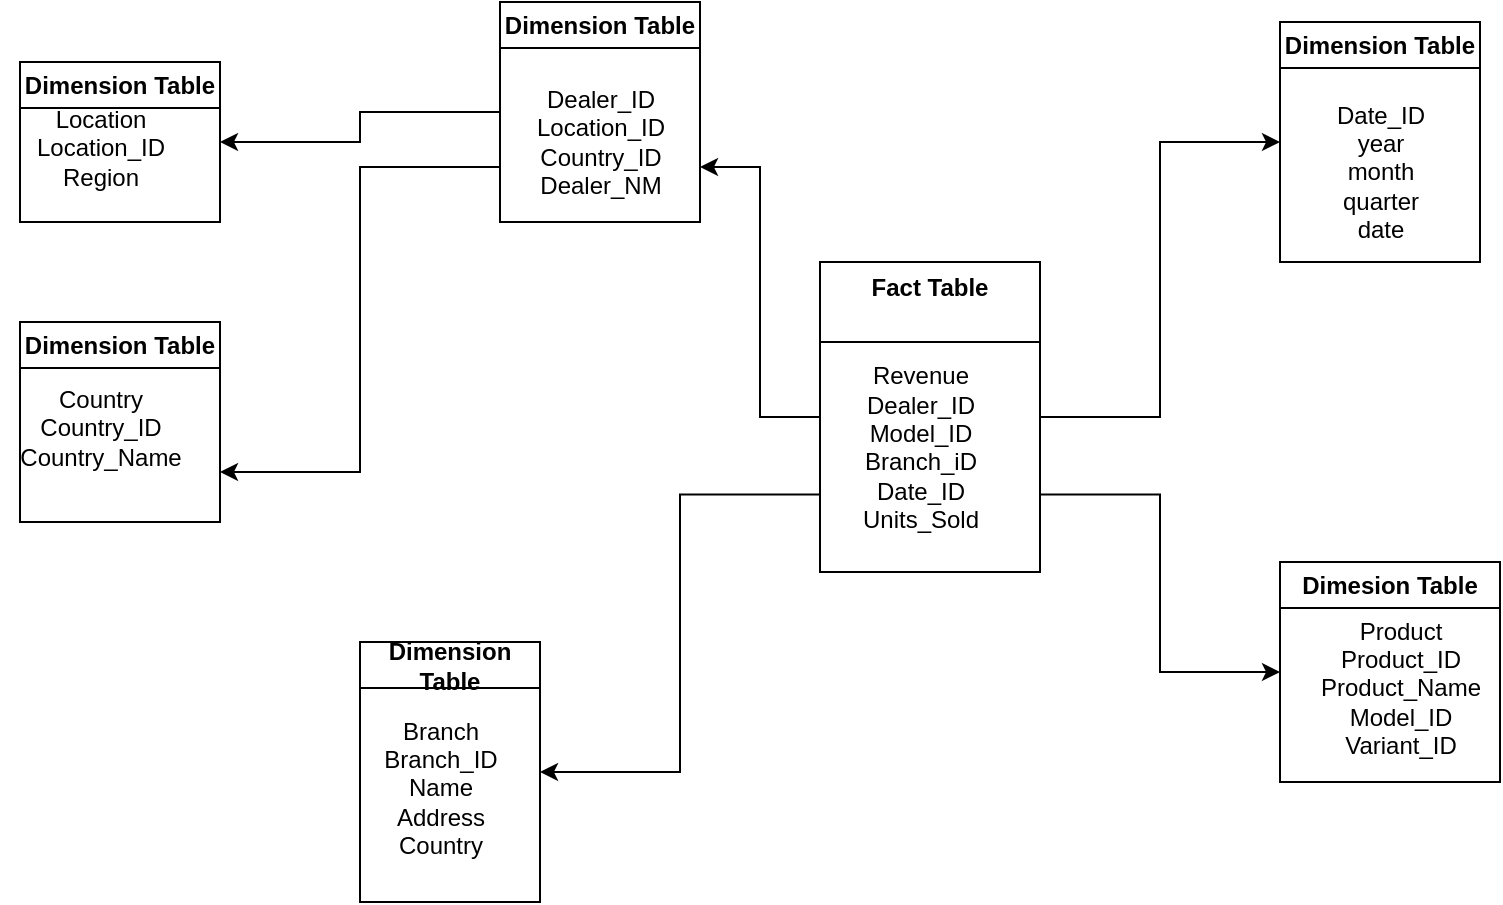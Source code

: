 <mxfile version="24.8.0">
  <diagram name="Page-1" id="fRENjOU79ll2bTRFL-tn">
    <mxGraphModel dx="2919" dy="928" grid="1" gridSize="10" guides="1" tooltips="1" connect="1" arrows="1" fold="1" page="1" pageScale="1" pageWidth="1169" pageHeight="827" math="0" shadow="0">
      <root>
        <mxCell id="0" />
        <mxCell id="1" parent="0" />
        <mxCell id="rUiSAQAoIF4Tqrk9Y4Ku-16" style="edgeStyle=orthogonalEdgeStyle;rounded=0;orthogonalLoop=1;jettySize=auto;html=1;exitX=0;exitY=0.5;exitDx=0;exitDy=0;entryX=1;entryY=0.75;entryDx=0;entryDy=0;" parent="1" source="rUiSAQAoIF4Tqrk9Y4Ku-3" target="rUiSAQAoIF4Tqrk9Y4Ku-14" edge="1">
          <mxGeometry relative="1" as="geometry" />
        </mxCell>
        <mxCell id="rUiSAQAoIF4Tqrk9Y4Ku-18" style="edgeStyle=orthogonalEdgeStyle;rounded=0;orthogonalLoop=1;jettySize=auto;html=1;exitX=1;exitY=0.5;exitDx=0;exitDy=0;entryX=0;entryY=0.5;entryDx=0;entryDy=0;" parent="1" source="rUiSAQAoIF4Tqrk9Y4Ku-3" target="rUiSAQAoIF4Tqrk9Y4Ku-11" edge="1">
          <mxGeometry relative="1" as="geometry" />
        </mxCell>
        <mxCell id="rUiSAQAoIF4Tqrk9Y4Ku-28" style="edgeStyle=orthogonalEdgeStyle;rounded=0;orthogonalLoop=1;jettySize=auto;html=1;exitX=0;exitY=0.75;exitDx=0;exitDy=0;entryX=1;entryY=0.5;entryDx=0;entryDy=0;" parent="1" source="rUiSAQAoIF4Tqrk9Y4Ku-3" target="rUiSAQAoIF4Tqrk9Y4Ku-26" edge="1">
          <mxGeometry relative="1" as="geometry" />
        </mxCell>
        <mxCell id="rUiSAQAoIF4Tqrk9Y4Ku-31" style="edgeStyle=orthogonalEdgeStyle;rounded=0;orthogonalLoop=1;jettySize=auto;html=1;exitX=1;exitY=0.75;exitDx=0;exitDy=0;entryX=0;entryY=0.5;entryDx=0;entryDy=0;" parent="1" source="rUiSAQAoIF4Tqrk9Y4Ku-3" target="rUiSAQAoIF4Tqrk9Y4Ku-29" edge="1">
          <mxGeometry relative="1" as="geometry" />
        </mxCell>
        <mxCell id="rUiSAQAoIF4Tqrk9Y4Ku-3" value="Fact Table&lt;div&gt;&lt;br&gt;&lt;/div&gt;" style="swimlane;whiteSpace=wrap;html=1;startSize=40;" parent="1" vertex="1">
          <mxGeometry x="-370" y="160" width="110" height="155" as="geometry">
            <mxRectangle x="360" y="160" width="140" height="30" as="alternateBounds" />
          </mxGeometry>
        </mxCell>
        <mxCell id="rUiSAQAoIF4Tqrk9Y4Ku-4" value="Revenue&lt;div&gt;Dealer_ID&lt;/div&gt;&lt;div&gt;Model_ID&lt;/div&gt;&lt;div&gt;Branch_iD&lt;/div&gt;&lt;div&gt;Date_ID&lt;/div&gt;&lt;div&gt;Units_Sold&lt;/div&gt;&lt;div&gt;&lt;br&gt;&lt;/div&gt;" style="text;html=1;align=center;verticalAlign=middle;resizable=0;points=[];autosize=1;strokeColor=none;fillColor=none;" parent="rUiSAQAoIF4Tqrk9Y4Ku-3" vertex="1">
          <mxGeometry x="10" y="45" width="80" height="110" as="geometry" />
        </mxCell>
        <mxCell id="rUiSAQAoIF4Tqrk9Y4Ku-11" value="Dimension Table" style="swimlane;whiteSpace=wrap;html=1;startSize=23;" parent="1" vertex="1">
          <mxGeometry x="-140" y="40" width="100" height="120" as="geometry" />
        </mxCell>
        <mxCell id="rUiSAQAoIF4Tqrk9Y4Ku-12" value="Date_ID&lt;div&gt;year&lt;/div&gt;&lt;div&gt;month&lt;/div&gt;&lt;div&gt;quarter&lt;/div&gt;&lt;div&gt;date&lt;/div&gt;" style="text;html=1;align=center;verticalAlign=middle;resizable=0;points=[];autosize=1;strokeColor=none;fillColor=none;" parent="rUiSAQAoIF4Tqrk9Y4Ku-11" vertex="1">
          <mxGeometry x="15" y="30" width="70" height="90" as="geometry" />
        </mxCell>
        <mxCell id="rUiSAQAoIF4Tqrk9Y4Ku-24" style="edgeStyle=orthogonalEdgeStyle;rounded=0;orthogonalLoop=1;jettySize=auto;html=1;exitX=0;exitY=0.5;exitDx=0;exitDy=0;entryX=1;entryY=0.5;entryDx=0;entryDy=0;" parent="1" source="rUiSAQAoIF4Tqrk9Y4Ku-14" target="rUiSAQAoIF4Tqrk9Y4Ku-19" edge="1">
          <mxGeometry relative="1" as="geometry" />
        </mxCell>
        <mxCell id="rUiSAQAoIF4Tqrk9Y4Ku-25" style="edgeStyle=orthogonalEdgeStyle;rounded=0;orthogonalLoop=1;jettySize=auto;html=1;exitX=0;exitY=0.75;exitDx=0;exitDy=0;entryX=1;entryY=0.75;entryDx=0;entryDy=0;" parent="1" source="rUiSAQAoIF4Tqrk9Y4Ku-14" target="rUiSAQAoIF4Tqrk9Y4Ku-22" edge="1">
          <mxGeometry relative="1" as="geometry" />
        </mxCell>
        <mxCell id="rUiSAQAoIF4Tqrk9Y4Ku-14" value="Dimension Table" style="swimlane;whiteSpace=wrap;html=1;" parent="1" vertex="1">
          <mxGeometry x="-530" y="30" width="100" height="110" as="geometry" />
        </mxCell>
        <mxCell id="rUiSAQAoIF4Tqrk9Y4Ku-15" value="Dealer_ID&lt;div&gt;Location_ID&lt;/div&gt;&lt;div&gt;Country_ID&lt;/div&gt;&lt;div&gt;Dealer_NM&lt;/div&gt;" style="text;html=1;align=center;verticalAlign=middle;resizable=0;points=[];autosize=1;strokeColor=none;fillColor=none;" parent="rUiSAQAoIF4Tqrk9Y4Ku-14" vertex="1">
          <mxGeometry x="5" y="35" width="90" height="70" as="geometry" />
        </mxCell>
        <mxCell id="rUiSAQAoIF4Tqrk9Y4Ku-19" value="Dimension Table" style="swimlane;whiteSpace=wrap;html=1;" parent="1" vertex="1">
          <mxGeometry x="-770" y="60" width="100" height="80" as="geometry" />
        </mxCell>
        <mxCell id="rUiSAQAoIF4Tqrk9Y4Ku-21" value="Location&lt;div&gt;Location_ID&lt;/div&gt;&lt;div&gt;Region&lt;/div&gt;" style="text;html=1;align=center;verticalAlign=middle;resizable=0;points=[];autosize=1;strokeColor=none;fillColor=none;" parent="1" vertex="1">
          <mxGeometry x="-775" y="73" width="90" height="60" as="geometry" />
        </mxCell>
        <mxCell id="rUiSAQAoIF4Tqrk9Y4Ku-22" value="Dimension Table" style="swimlane;whiteSpace=wrap;html=1;" parent="1" vertex="1">
          <mxGeometry x="-770" y="190" width="100" height="100" as="geometry" />
        </mxCell>
        <mxCell id="rUiSAQAoIF4Tqrk9Y4Ku-23" value="Country&lt;div&gt;Country_ID&lt;/div&gt;&lt;div&gt;Country_Name&lt;/div&gt;" style="text;html=1;align=center;verticalAlign=middle;resizable=0;points=[];autosize=1;strokeColor=none;fillColor=none;" parent="1" vertex="1">
          <mxGeometry x="-780" y="213" width="100" height="60" as="geometry" />
        </mxCell>
        <mxCell id="rUiSAQAoIF4Tqrk9Y4Ku-26" value="Dimension Table" style="swimlane;whiteSpace=wrap;html=1;" parent="1" vertex="1">
          <mxGeometry x="-600" y="350" width="90" height="130" as="geometry" />
        </mxCell>
        <mxCell id="rUiSAQAoIF4Tqrk9Y4Ku-27" value="Branch&lt;div&gt;Branch_ID&lt;/div&gt;&lt;div&gt;Name&lt;/div&gt;&lt;div&gt;Address&lt;/div&gt;&lt;div&gt;Country&lt;/div&gt;" style="text;html=1;align=center;verticalAlign=middle;resizable=0;points=[];autosize=1;strokeColor=none;fillColor=none;" parent="1" vertex="1">
          <mxGeometry x="-600" y="378" width="80" height="90" as="geometry" />
        </mxCell>
        <mxCell id="rUiSAQAoIF4Tqrk9Y4Ku-29" value="Dimesion Table" style="swimlane;whiteSpace=wrap;html=1;" parent="1" vertex="1">
          <mxGeometry x="-140" y="310" width="110" height="110" as="geometry" />
        </mxCell>
        <mxCell id="rUiSAQAoIF4Tqrk9Y4Ku-30" value="Product&lt;div&gt;Product_ID&lt;/div&gt;&lt;div&gt;Product_Name&lt;/div&gt;&lt;div&gt;Model_ID&lt;/div&gt;&lt;div&gt;Variant_ID&lt;/div&gt;" style="text;html=1;align=center;verticalAlign=middle;resizable=0;points=[];autosize=1;strokeColor=none;fillColor=none;" parent="1" vertex="1">
          <mxGeometry x="-130" y="328" width="100" height="90" as="geometry" />
        </mxCell>
      </root>
    </mxGraphModel>
  </diagram>
</mxfile>
